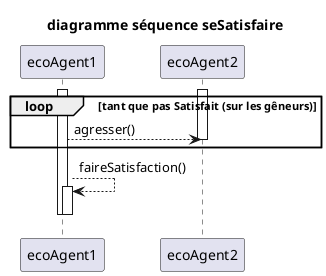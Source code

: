 @startuml
title diagramme séquence seSatisfaire 
activate ecoAgent1
loop tant que pas Satisfait (sur les gêneurs)
activate ecoAgent2
ecoAgent1 --> ecoAgent2 : agresser()
deactivate ecoAgent2
end
ecoAgent1 --> ecoAgent1 : faireSatisfaction()
activate ecoAgent1
deactivate ecoAgent1
deactivate ecoAgent1
@enduml
